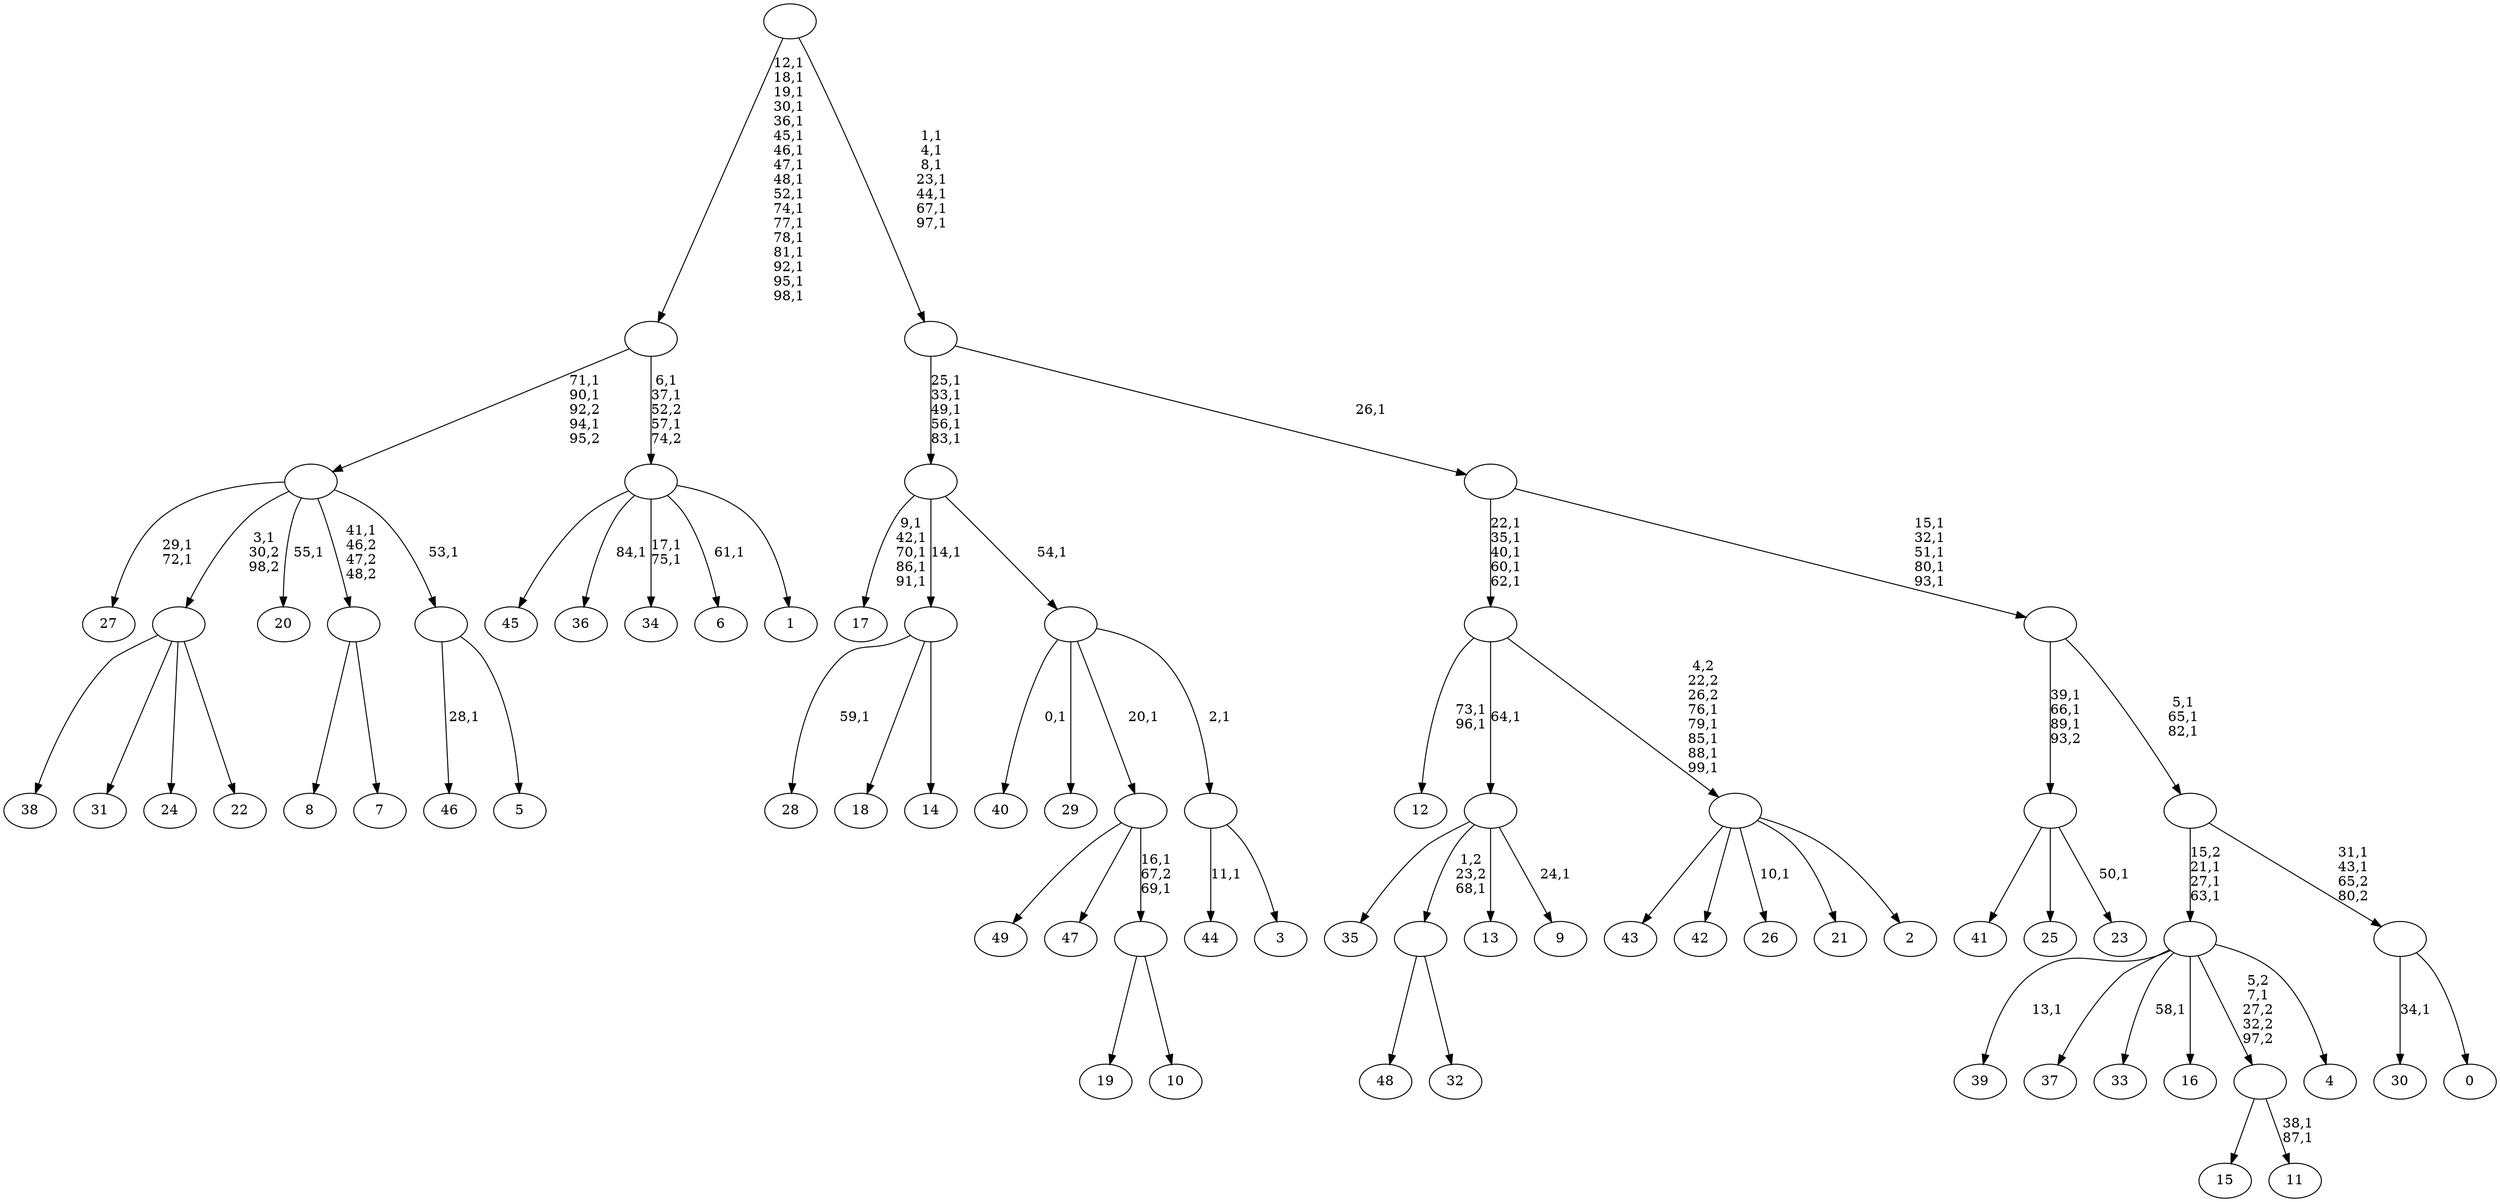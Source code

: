 digraph T {
	150 [label="49"]
	149 [label="48"]
	148 [label="47"]
	147 [label="46"]
	145 [label="45"]
	144 [label="44"]
	142 [label="43"]
	141 [label="42"]
	140 [label="41"]
	139 [label="40"]
	137 [label="39"]
	135 [label="38"]
	134 [label="37"]
	133 [label="36"]
	131 [label="35"]
	130 [label="34"]
	127 [label="33"]
	125 [label="32"]
	124 [label=""]
	123 [label="31"]
	122 [label="30"]
	120 [label="29"]
	119 [label="28"]
	117 [label="27"]
	114 [label="26"]
	112 [label="25"]
	111 [label="24"]
	110 [label="23"]
	108 [label=""]
	105 [label="22"]
	104 [label=""]
	103 [label="21"]
	102 [label="20"]
	100 [label="19"]
	99 [label="18"]
	98 [label="17"]
	92 [label="16"]
	91 [label="15"]
	90 [label="14"]
	89 [label=""]
	88 [label="13"]
	87 [label="12"]
	84 [label="11"]
	81 [label=""]
	80 [label="10"]
	79 [label=""]
	77 [label=""]
	76 [label="9"]
	74 [label=""]
	73 [label="8"]
	72 [label="7"]
	71 [label=""]
	70 [label="6"]
	68 [label="5"]
	67 [label=""]
	66 [label=""]
	63 [label="4"]
	62 [label=""]
	59 [label="3"]
	58 [label=""]
	57 [label=""]
	56 [label=""]
	51 [label="2"]
	50 [label=""]
	45 [label=""]
	40 [label="1"]
	39 [label=""]
	36 [label=""]
	19 [label="0"]
	18 [label=""]
	16 [label=""]
	13 [label=""]
	8 [label=""]
	7 [label=""]
	0 [label=""]
	124 -> 149 [label=""]
	124 -> 125 [label=""]
	108 -> 110 [label="50,1"]
	108 -> 140 [label=""]
	108 -> 112 [label=""]
	104 -> 135 [label=""]
	104 -> 123 [label=""]
	104 -> 111 [label=""]
	104 -> 105 [label=""]
	89 -> 119 [label="59,1"]
	89 -> 99 [label=""]
	89 -> 90 [label=""]
	81 -> 84 [label="38,1\n87,1"]
	81 -> 91 [label=""]
	79 -> 100 [label=""]
	79 -> 80 [label=""]
	77 -> 79 [label="16,1\n67,2\n69,1"]
	77 -> 150 [label=""]
	77 -> 148 [label=""]
	74 -> 76 [label="24,1"]
	74 -> 131 [label=""]
	74 -> 124 [label="1,2\n23,2\n68,1"]
	74 -> 88 [label=""]
	71 -> 73 [label=""]
	71 -> 72 [label=""]
	67 -> 147 [label="28,1"]
	67 -> 68 [label=""]
	66 -> 102 [label="55,1"]
	66 -> 117 [label="29,1\n72,1"]
	66 -> 104 [label="3,1\n30,2\n98,2"]
	66 -> 71 [label="41,1\n46,2\n47,2\n48,2"]
	66 -> 67 [label="53,1"]
	62 -> 127 [label="58,1"]
	62 -> 137 [label="13,1"]
	62 -> 134 [label=""]
	62 -> 92 [label=""]
	62 -> 81 [label="5,2\n7,1\n27,2\n32,2\n97,2"]
	62 -> 63 [label=""]
	58 -> 144 [label="11,1"]
	58 -> 59 [label=""]
	57 -> 139 [label="0,1"]
	57 -> 120 [label=""]
	57 -> 77 [label="20,1"]
	57 -> 58 [label="2,1"]
	56 -> 98 [label="9,1\n42,1\n70,1\n86,1\n91,1"]
	56 -> 89 [label="14,1"]
	56 -> 57 [label="54,1"]
	50 -> 114 [label="10,1"]
	50 -> 142 [label=""]
	50 -> 141 [label=""]
	50 -> 103 [label=""]
	50 -> 51 [label=""]
	45 -> 50 [label="4,2\n22,2\n26,2\n76,1\n79,1\n85,1\n88,1\n99,1"]
	45 -> 87 [label="73,1\n96,1"]
	45 -> 74 [label="64,1"]
	39 -> 70 [label="61,1"]
	39 -> 130 [label="17,1\n75,1"]
	39 -> 133 [label="84,1"]
	39 -> 145 [label=""]
	39 -> 40 [label=""]
	36 -> 39 [label="6,1\n37,1\n52,2\n57,1\n74,2"]
	36 -> 66 [label="71,1\n90,1\n92,2\n94,1\n95,2"]
	18 -> 122 [label="34,1"]
	18 -> 19 [label=""]
	16 -> 18 [label="31,1\n43,1\n65,2\n80,2"]
	16 -> 62 [label="15,2\n21,1\n27,1\n63,1"]
	13 -> 16 [label="5,1\n65,1\n82,1"]
	13 -> 108 [label="39,1\n66,1\n89,1\n93,2"]
	8 -> 13 [label="15,1\n32,1\n51,1\n80,1\n93,1"]
	8 -> 45 [label="22,1\n35,1\n40,1\n60,1\n62,1"]
	7 -> 56 [label="25,1\n33,1\n49,1\n56,1\n83,1"]
	7 -> 8 [label="26,1"]
	0 -> 7 [label="1,1\n4,1\n8,1\n23,1\n44,1\n67,1\n97,1"]
	0 -> 36 [label="12,1\n18,1\n19,1\n30,1\n36,1\n45,1\n46,1\n47,1\n48,1\n52,1\n74,1\n77,1\n78,1\n81,1\n92,1\n95,1\n98,1"]
}
